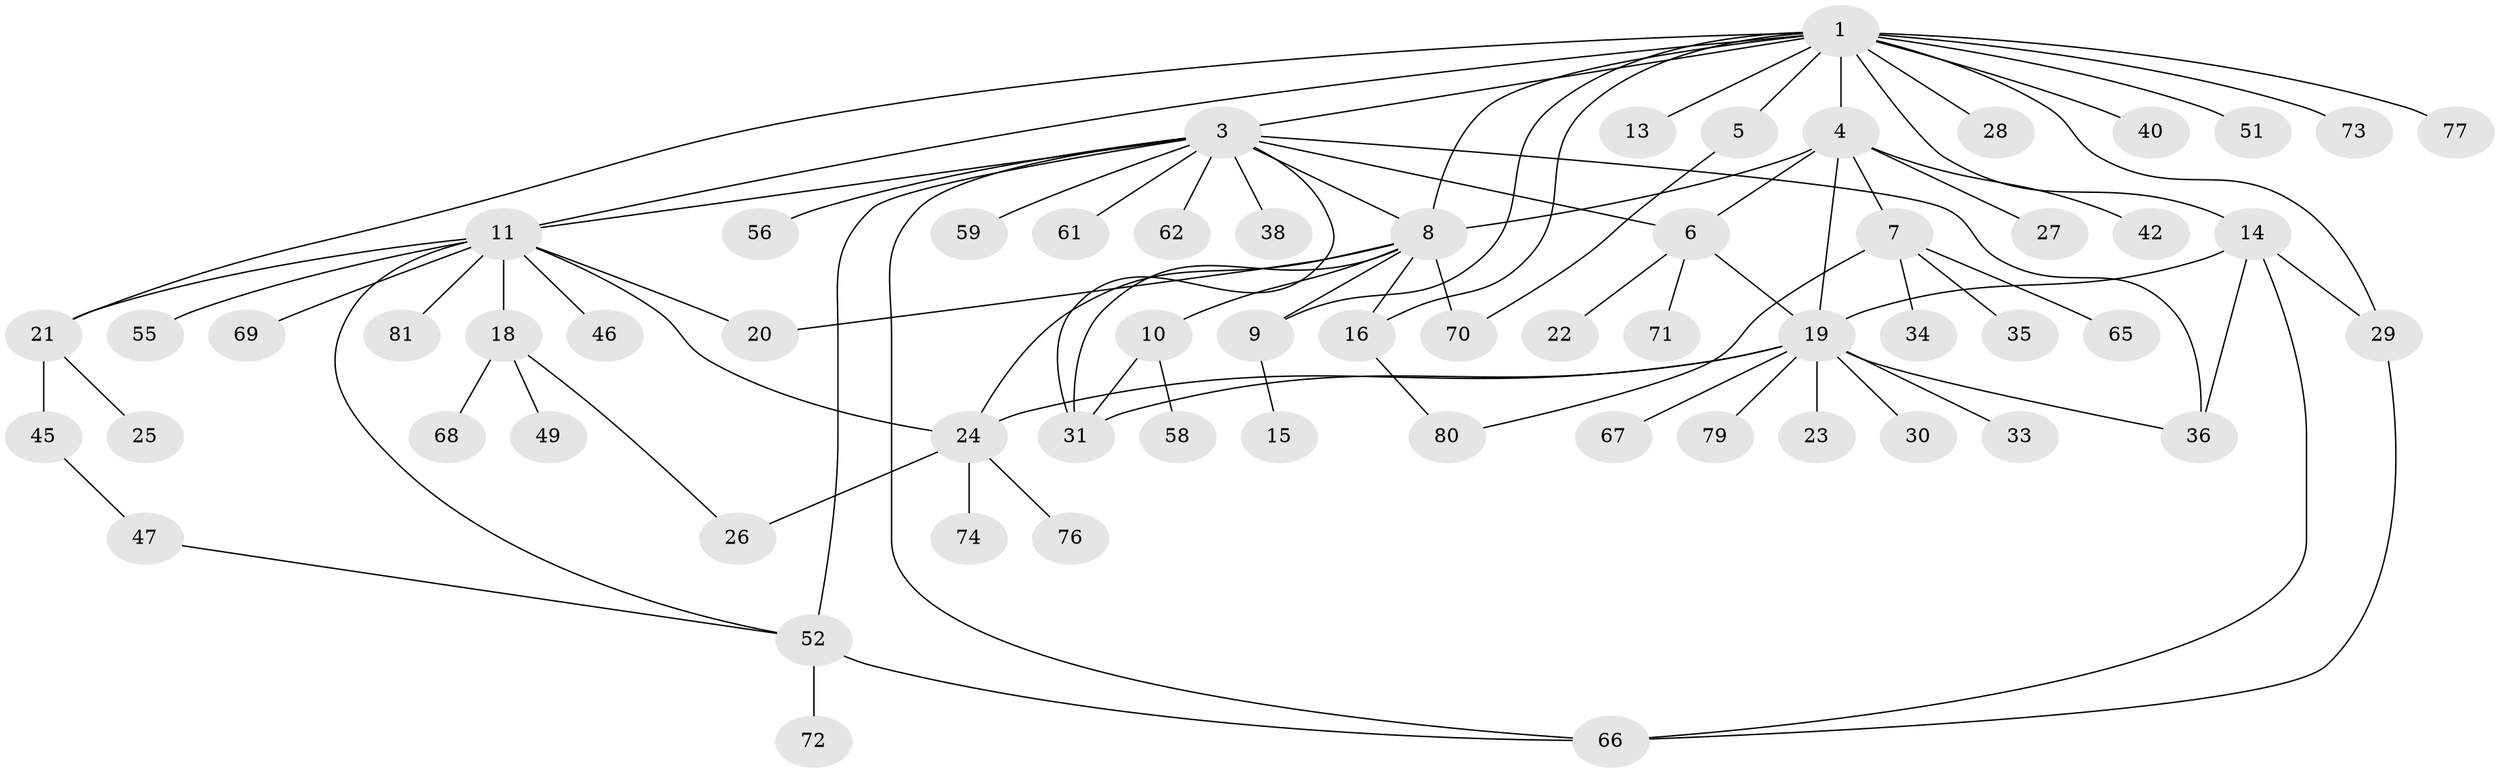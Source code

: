 // Generated by graph-tools (version 1.1) at 2025/51/02/27/25 19:51:58]
// undirected, 62 vertices, 87 edges
graph export_dot {
graph [start="1"]
  node [color=gray90,style=filled];
  1 [super="+2"];
  3 [super="+37"];
  4;
  5;
  6 [super="+44"];
  7 [super="+17"];
  8 [super="+43"];
  9 [super="+32"];
  10 [super="+12"];
  11 [super="+60"];
  13;
  14 [super="+54"];
  15;
  16;
  18 [super="+39"];
  19 [super="+53"];
  20 [super="+57"];
  21;
  22;
  23;
  24 [super="+48"];
  25;
  26;
  27;
  28;
  29 [super="+41"];
  30;
  31 [super="+63"];
  33;
  34;
  35;
  36 [super="+50"];
  38;
  40;
  42 [super="+75"];
  45 [super="+78"];
  46;
  47;
  49;
  51;
  52 [super="+64"];
  55;
  56;
  58;
  59;
  61;
  62;
  65;
  66;
  67;
  68;
  69;
  70;
  71;
  72;
  73;
  74;
  76;
  77;
  79;
  80;
  81;
  1 -- 3 [weight=2];
  1 -- 13;
  1 -- 14 [weight=2];
  1 -- 16;
  1 -- 29;
  1 -- 40 [weight=2];
  1 -- 51;
  1 -- 73;
  1 -- 4;
  1 -- 5;
  1 -- 9;
  1 -- 11;
  1 -- 77;
  1 -- 21;
  1 -- 28;
  1 -- 8;
  3 -- 8 [weight=2];
  3 -- 31;
  3 -- 52 [weight=2];
  3 -- 56;
  3 -- 59;
  3 -- 61;
  3 -- 62;
  3 -- 66;
  3 -- 6;
  3 -- 11;
  3 -- 38;
  3 -- 36;
  4 -- 6;
  4 -- 7;
  4 -- 8;
  4 -- 19;
  4 -- 27;
  4 -- 42;
  5 -- 70;
  6 -- 22;
  6 -- 71;
  6 -- 19;
  7 -- 80;
  7 -- 65;
  7 -- 34;
  7 -- 35;
  8 -- 10;
  8 -- 16;
  8 -- 20 [weight=2];
  8 -- 24;
  8 -- 70;
  8 -- 31;
  8 -- 9;
  9 -- 15;
  10 -- 58;
  10 -- 31;
  11 -- 18;
  11 -- 21;
  11 -- 24;
  11 -- 46;
  11 -- 52;
  11 -- 55;
  11 -- 69;
  11 -- 81;
  11 -- 20;
  14 -- 19;
  14 -- 29;
  14 -- 36;
  14 -- 66;
  16 -- 80;
  18 -- 26;
  18 -- 49;
  18 -- 68;
  19 -- 23;
  19 -- 30;
  19 -- 31 [weight=2];
  19 -- 33;
  19 -- 36;
  19 -- 67;
  19 -- 79;
  19 -- 24;
  21 -- 25;
  21 -- 45;
  24 -- 74;
  24 -- 76;
  24 -- 26;
  29 -- 66;
  45 -- 47;
  47 -- 52;
  52 -- 66;
  52 -- 72;
}
